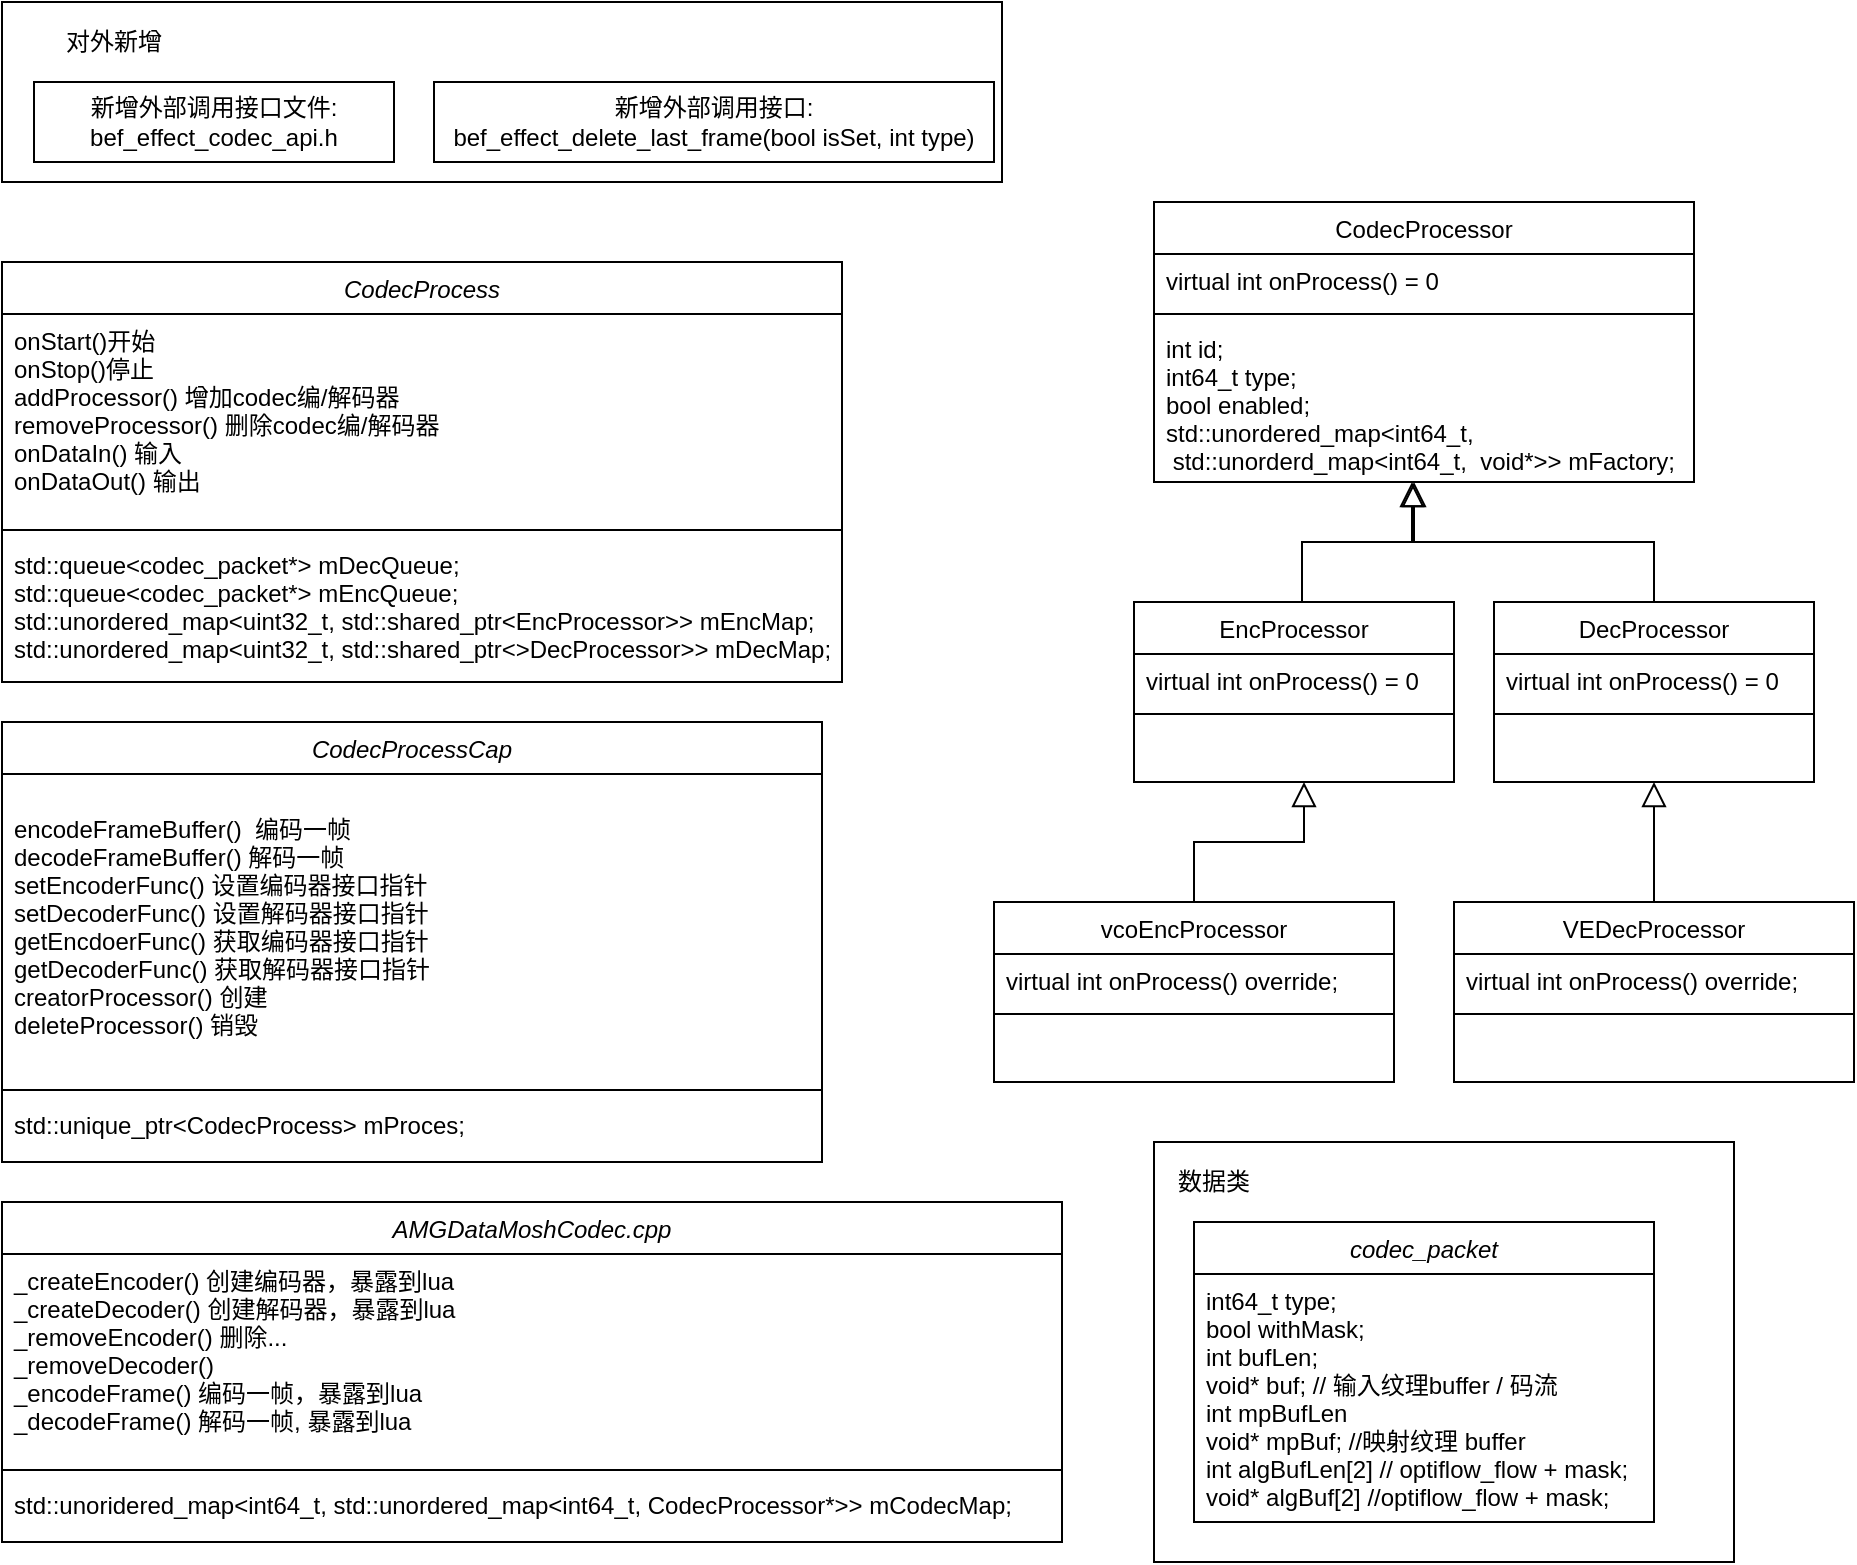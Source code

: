 <mxfile version="14.7.4" type="github">
  <diagram id="C5RBs43oDa-KdzZeNtuy" name="Page-1">
    <mxGraphModel dx="2125" dy="1980" grid="1" gridSize="10" guides="1" tooltips="1" connect="1" arrows="1" fold="1" page="1" pageScale="1" pageWidth="827" pageHeight="1169" math="0" shadow="0">
      <root>
        <mxCell id="WIyWlLk6GJQsqaUBKTNV-0" />
        <mxCell id="WIyWlLk6GJQsqaUBKTNV-1" parent="WIyWlLk6GJQsqaUBKTNV-0" />
        <mxCell id="XxLwCIDW44UeVF3s0yOt-61" value="" style="rounded=0;whiteSpace=wrap;html=1;" vertex="1" parent="WIyWlLk6GJQsqaUBKTNV-1">
          <mxGeometry x="570" y="490" width="290" height="210" as="geometry" />
        </mxCell>
        <mxCell id="XxLwCIDW44UeVF3s0yOt-3" value="" style="rounded=0;whiteSpace=wrap;html=1;" vertex="1" parent="WIyWlLk6GJQsqaUBKTNV-1">
          <mxGeometry x="-6" y="-80" width="500" height="90" as="geometry" />
        </mxCell>
        <mxCell id="XxLwCIDW44UeVF3s0yOt-0" value="新增外部调用接口文件:&lt;br&gt;bef_effect_codec_api.h" style="rounded=0;whiteSpace=wrap;html=1;" vertex="1" parent="WIyWlLk6GJQsqaUBKTNV-1">
          <mxGeometry x="10" y="-40" width="180" height="40" as="geometry" />
        </mxCell>
        <mxCell id="XxLwCIDW44UeVF3s0yOt-1" value="新增外部调用接口:&lt;br&gt;bef_effect_delete_last_frame(bool isSet, int type)" style="rounded=0;whiteSpace=wrap;html=1;" vertex="1" parent="WIyWlLk6GJQsqaUBKTNV-1">
          <mxGeometry x="210" y="-40" width="280" height="40" as="geometry" />
        </mxCell>
        <mxCell id="XxLwCIDW44UeVF3s0yOt-4" value="对外新增" style="text;html=1;strokeColor=none;fillColor=none;align=center;verticalAlign=middle;whiteSpace=wrap;rounded=0;" vertex="1" parent="WIyWlLk6GJQsqaUBKTNV-1">
          <mxGeometry x="10" y="-70" width="80" height="20" as="geometry" />
        </mxCell>
        <mxCell id="XxLwCIDW44UeVF3s0yOt-8" value="CodecProcess" style="swimlane;fontStyle=2;align=center;verticalAlign=top;childLayout=stackLayout;horizontal=1;startSize=26;horizontalStack=0;resizeParent=1;resizeLast=0;collapsible=1;marginBottom=0;rounded=0;shadow=0;strokeWidth=1;" vertex="1" parent="WIyWlLk6GJQsqaUBKTNV-1">
          <mxGeometry x="-6" y="50" width="420" height="210" as="geometry">
            <mxRectangle x="230" y="140" width="160" height="26" as="alternateBounds" />
          </mxGeometry>
        </mxCell>
        <mxCell id="XxLwCIDW44UeVF3s0yOt-11" value="onStart()开始&#xa;onStop()停止&#xa;addProcessor() 增加codec编/解码器&#xa;removeProcessor() 删除codec编/解码器&#xa;onDataIn() 输入&#xa;onDataOut() 输出&#xa;" style="text;align=left;verticalAlign=top;spacingLeft=4;spacingRight=4;overflow=hidden;rotatable=0;points=[[0,0.5],[1,0.5]];portConstraint=eastwest;rounded=0;shadow=0;html=0;" vertex="1" parent="XxLwCIDW44UeVF3s0yOt-8">
          <mxGeometry y="26" width="420" height="104" as="geometry" />
        </mxCell>
        <mxCell id="XxLwCIDW44UeVF3s0yOt-12" value="" style="line;html=1;strokeWidth=1;align=left;verticalAlign=middle;spacingTop=-1;spacingLeft=3;spacingRight=3;rotatable=0;labelPosition=right;points=[];portConstraint=eastwest;" vertex="1" parent="XxLwCIDW44UeVF3s0yOt-8">
          <mxGeometry y="130" width="420" height="8" as="geometry" />
        </mxCell>
        <mxCell id="XxLwCIDW44UeVF3s0yOt-14" value="std::queue&lt;codec_packet*&gt; mDecQueue;&#xa;std::queue&lt;codec_packet*&gt; mEncQueue;&#xa;std::unordered_map&lt;uint32_t, std::shared_ptr&lt;EncProcessor&gt;&gt; mEncMap;&#xa;std::unordered_map&lt;uint32_t, std::shared_ptr&lt;&gt;DecProcessor&gt;&gt; mDecMap;" style="text;align=left;verticalAlign=top;spacingLeft=4;spacingRight=4;overflow=hidden;rotatable=0;points=[[0,0.5],[1,0.5]];portConstraint=eastwest;rounded=0;shadow=0;html=0;" vertex="1" parent="XxLwCIDW44UeVF3s0yOt-8">
          <mxGeometry y="138" width="420" height="72" as="geometry" />
        </mxCell>
        <mxCell id="XxLwCIDW44UeVF3s0yOt-24" value="EncProcessor" style="swimlane;fontStyle=0;align=center;verticalAlign=top;childLayout=stackLayout;horizontal=1;startSize=26;horizontalStack=0;resizeParent=1;resizeLast=0;collapsible=1;marginBottom=0;rounded=0;shadow=0;strokeWidth=1;" vertex="1" parent="WIyWlLk6GJQsqaUBKTNV-1">
          <mxGeometry x="560" y="220" width="160" height="90" as="geometry">
            <mxRectangle x="550" y="140" width="160" height="26" as="alternateBounds" />
          </mxGeometry>
        </mxCell>
        <mxCell id="XxLwCIDW44UeVF3s0yOt-25" value="virtual int onProcess() = 0" style="text;align=left;verticalAlign=top;spacingLeft=4;spacingRight=4;overflow=hidden;rotatable=0;points=[[0,0.5],[1,0.5]];portConstraint=eastwest;" vertex="1" parent="XxLwCIDW44UeVF3s0yOt-24">
          <mxGeometry y="26" width="160" height="26" as="geometry" />
        </mxCell>
        <mxCell id="XxLwCIDW44UeVF3s0yOt-30" value="" style="line;html=1;strokeWidth=1;align=left;verticalAlign=middle;spacingTop=-1;spacingLeft=3;spacingRight=3;rotatable=0;labelPosition=right;points=[];portConstraint=eastwest;" vertex="1" parent="XxLwCIDW44UeVF3s0yOt-24">
          <mxGeometry y="52" width="160" height="8" as="geometry" />
        </mxCell>
        <mxCell id="XxLwCIDW44UeVF3s0yOt-33" value="DecProcessor" style="swimlane;fontStyle=0;align=center;verticalAlign=top;childLayout=stackLayout;horizontal=1;startSize=26;horizontalStack=0;resizeParent=1;resizeLast=0;collapsible=1;marginBottom=0;rounded=0;shadow=0;strokeWidth=1;" vertex="1" parent="WIyWlLk6GJQsqaUBKTNV-1">
          <mxGeometry x="740" y="220" width="160" height="90" as="geometry">
            <mxRectangle x="550" y="140" width="160" height="26" as="alternateBounds" />
          </mxGeometry>
        </mxCell>
        <mxCell id="XxLwCIDW44UeVF3s0yOt-38" value="virtual int onProcess() = 0" style="text;align=left;verticalAlign=top;spacingLeft=4;spacingRight=4;overflow=hidden;rotatable=0;points=[[0,0.5],[1,0.5]];portConstraint=eastwest;rounded=0;shadow=0;html=0;" vertex="1" parent="XxLwCIDW44UeVF3s0yOt-33">
          <mxGeometry y="26" width="160" height="26" as="geometry" />
        </mxCell>
        <mxCell id="XxLwCIDW44UeVF3s0yOt-39" value="" style="line;html=1;strokeWidth=1;align=left;verticalAlign=middle;spacingTop=-1;spacingLeft=3;spacingRight=3;rotatable=0;labelPosition=right;points=[];portConstraint=eastwest;" vertex="1" parent="XxLwCIDW44UeVF3s0yOt-33">
          <mxGeometry y="52" width="160" height="8" as="geometry" />
        </mxCell>
        <mxCell id="XxLwCIDW44UeVF3s0yOt-48" value="" style="endArrow=block;endSize=10;endFill=0;shadow=0;strokeWidth=1;rounded=0;edgeStyle=elbowEdgeStyle;elbow=vertical;entryX=0.5;entryY=1;entryDx=0;entryDy=0;exitX=0.5;exitY=0;exitDx=0;exitDy=0;" edge="1" parent="WIyWlLk6GJQsqaUBKTNV-1">
          <mxGeometry width="160" relative="1" as="geometry">
            <mxPoint x="644" y="220" as="sourcePoint" />
            <mxPoint x="699" y="160" as="targetPoint" />
          </mxGeometry>
        </mxCell>
        <mxCell id="XxLwCIDW44UeVF3s0yOt-49" value="" style="endArrow=block;endSize=10;endFill=0;shadow=0;strokeWidth=1;rounded=0;edgeStyle=elbowEdgeStyle;elbow=vertical;exitX=0.5;exitY=0;exitDx=0;exitDy=0;" edge="1" parent="WIyWlLk6GJQsqaUBKTNV-1" source="XxLwCIDW44UeVF3s0yOt-33">
          <mxGeometry width="160" relative="1" as="geometry">
            <mxPoint x="650" y="230" as="sourcePoint" />
            <mxPoint x="700" y="160" as="targetPoint" />
          </mxGeometry>
        </mxCell>
        <mxCell id="XxLwCIDW44UeVF3s0yOt-50" value="vcoEncProcessor" style="swimlane;fontStyle=0;align=center;verticalAlign=top;childLayout=stackLayout;horizontal=1;startSize=26;horizontalStack=0;resizeParent=1;resizeLast=0;collapsible=1;marginBottom=0;rounded=0;shadow=0;strokeWidth=1;" vertex="1" parent="WIyWlLk6GJQsqaUBKTNV-1">
          <mxGeometry x="490" y="370" width="200" height="90" as="geometry">
            <mxRectangle x="550" y="140" width="160" height="26" as="alternateBounds" />
          </mxGeometry>
        </mxCell>
        <mxCell id="XxLwCIDW44UeVF3s0yOt-51" value="virtual int onProcess() override;" style="text;align=left;verticalAlign=top;spacingLeft=4;spacingRight=4;overflow=hidden;rotatable=0;points=[[0,0.5],[1,0.5]];portConstraint=eastwest;" vertex="1" parent="XxLwCIDW44UeVF3s0yOt-50">
          <mxGeometry y="26" width="200" height="26" as="geometry" />
        </mxCell>
        <mxCell id="XxLwCIDW44UeVF3s0yOt-52" value="" style="line;html=1;strokeWidth=1;align=left;verticalAlign=middle;spacingTop=-1;spacingLeft=3;spacingRight=3;rotatable=0;labelPosition=right;points=[];portConstraint=eastwest;" vertex="1" parent="XxLwCIDW44UeVF3s0yOt-50">
          <mxGeometry y="52" width="200" height="8" as="geometry" />
        </mxCell>
        <mxCell id="XxLwCIDW44UeVF3s0yOt-53" value="" style="endArrow=block;endSize=10;endFill=0;shadow=0;strokeWidth=1;rounded=0;edgeStyle=elbowEdgeStyle;elbow=vertical;entryX=0.5;entryY=1;entryDx=0;entryDy=0;exitX=0.5;exitY=0;exitDx=0;exitDy=0;" edge="1" parent="WIyWlLk6GJQsqaUBKTNV-1">
          <mxGeometry width="160" relative="1" as="geometry">
            <mxPoint x="590" y="370" as="sourcePoint" />
            <mxPoint x="645" y="310" as="targetPoint" />
          </mxGeometry>
        </mxCell>
        <mxCell id="XxLwCIDW44UeVF3s0yOt-54" value="VEDecProcessor" style="swimlane;fontStyle=0;align=center;verticalAlign=top;childLayout=stackLayout;horizontal=1;startSize=26;horizontalStack=0;resizeParent=1;resizeLast=0;collapsible=1;marginBottom=0;rounded=0;shadow=0;strokeWidth=1;" vertex="1" parent="WIyWlLk6GJQsqaUBKTNV-1">
          <mxGeometry x="720" y="370" width="200" height="90" as="geometry">
            <mxRectangle x="550" y="140" width="160" height="26" as="alternateBounds" />
          </mxGeometry>
        </mxCell>
        <mxCell id="XxLwCIDW44UeVF3s0yOt-55" value="virtual int onProcess() override;" style="text;align=left;verticalAlign=top;spacingLeft=4;spacingRight=4;overflow=hidden;rotatable=0;points=[[0,0.5],[1,0.5]];portConstraint=eastwest;" vertex="1" parent="XxLwCIDW44UeVF3s0yOt-54">
          <mxGeometry y="26" width="200" height="26" as="geometry" />
        </mxCell>
        <mxCell id="XxLwCIDW44UeVF3s0yOt-56" value="" style="line;html=1;strokeWidth=1;align=left;verticalAlign=middle;spacingTop=-1;spacingLeft=3;spacingRight=3;rotatable=0;labelPosition=right;points=[];portConstraint=eastwest;" vertex="1" parent="XxLwCIDW44UeVF3s0yOt-54">
          <mxGeometry y="52" width="200" height="8" as="geometry" />
        </mxCell>
        <mxCell id="XxLwCIDW44UeVF3s0yOt-57" value="" style="endArrow=block;endSize=10;endFill=0;shadow=0;strokeWidth=1;rounded=0;edgeStyle=elbowEdgeStyle;elbow=vertical;entryX=0.5;entryY=1;entryDx=0;entryDy=0;" edge="1" parent="WIyWlLk6GJQsqaUBKTNV-1" source="XxLwCIDW44UeVF3s0yOt-54" target="XxLwCIDW44UeVF3s0yOt-33">
          <mxGeometry width="160" relative="1" as="geometry">
            <mxPoint x="600" y="380" as="sourcePoint" />
            <mxPoint x="655" y="320" as="targetPoint" />
          </mxGeometry>
        </mxCell>
        <mxCell id="XxLwCIDW44UeVF3s0yOt-58" value="codec_packet" style="swimlane;fontStyle=2;align=center;verticalAlign=top;childLayout=stackLayout;horizontal=1;startSize=26;horizontalStack=0;resizeParent=1;resizeLast=0;collapsible=1;marginBottom=0;rounded=0;shadow=0;strokeWidth=1;" vertex="1" parent="WIyWlLk6GJQsqaUBKTNV-1">
          <mxGeometry x="590" y="530" width="230" height="150" as="geometry">
            <mxRectangle x="230" y="140" width="160" height="26" as="alternateBounds" />
          </mxGeometry>
        </mxCell>
        <mxCell id="XxLwCIDW44UeVF3s0yOt-60" value="int64_t type;&#xa;bool withMask;&#xa;int bufLen;&#xa;void* buf; // 输入纹理buffer / 码流&#xa;int mpBufLen&#xa;void* mpBuf; //映射纹理 buffer&#xa;int algBufLen[2] // optiflow_flow + mask;&#xa;void* algBuf[2] //optiflow_flow + mask;&#xa;" style="text;align=left;verticalAlign=top;spacingLeft=4;spacingRight=4;overflow=hidden;rotatable=0;points=[[0,0.5],[1,0.5]];portConstraint=eastwest;rounded=0;shadow=0;html=0;" vertex="1" parent="XxLwCIDW44UeVF3s0yOt-58">
          <mxGeometry y="26" width="230" height="124" as="geometry" />
        </mxCell>
        <mxCell id="XxLwCIDW44UeVF3s0yOt-62" value="数据类" style="text;html=1;strokeColor=none;fillColor=none;align=center;verticalAlign=middle;whiteSpace=wrap;rounded=0;" vertex="1" parent="WIyWlLk6GJQsqaUBKTNV-1">
          <mxGeometry x="580" y="500" width="40" height="20" as="geometry" />
        </mxCell>
        <mxCell id="XxLwCIDW44UeVF3s0yOt-63" value="CodecProcessor" style="swimlane;fontStyle=0;align=center;verticalAlign=top;childLayout=stackLayout;horizontal=1;startSize=26;horizontalStack=0;resizeParent=1;resizeLast=0;collapsible=1;marginBottom=0;rounded=0;shadow=0;strokeWidth=1;" vertex="1" parent="WIyWlLk6GJQsqaUBKTNV-1">
          <mxGeometry x="570" y="20" width="270" height="140" as="geometry">
            <mxRectangle x="550" y="140" width="160" height="26" as="alternateBounds" />
          </mxGeometry>
        </mxCell>
        <mxCell id="XxLwCIDW44UeVF3s0yOt-64" value="virtual int onProcess() = 0" style="text;align=left;verticalAlign=top;spacingLeft=4;spacingRight=4;overflow=hidden;rotatable=0;points=[[0,0.5],[1,0.5]];portConstraint=eastwest;" vertex="1" parent="XxLwCIDW44UeVF3s0yOt-63">
          <mxGeometry y="26" width="270" height="26" as="geometry" />
        </mxCell>
        <mxCell id="XxLwCIDW44UeVF3s0yOt-65" value="" style="line;html=1;strokeWidth=1;align=left;verticalAlign=middle;spacingTop=-1;spacingLeft=3;spacingRight=3;rotatable=0;labelPosition=right;points=[];portConstraint=eastwest;" vertex="1" parent="XxLwCIDW44UeVF3s0yOt-63">
          <mxGeometry y="52" width="270" height="8" as="geometry" />
        </mxCell>
        <mxCell id="XxLwCIDW44UeVF3s0yOt-66" value="int id;&#xa;int64_t type;&#xa;bool enabled;&#xa;std::unordered_map&lt;int64_t,&#xa; std::unorderd_map&lt;int64_t,  void*&gt;&gt; mFactory;" style="text;align=left;verticalAlign=top;spacingLeft=4;spacingRight=4;overflow=hidden;rotatable=0;points=[[0,0.5],[1,0.5]];portConstraint=eastwest;" vertex="1" parent="XxLwCIDW44UeVF3s0yOt-63">
          <mxGeometry y="60" width="270" height="80" as="geometry" />
        </mxCell>
        <mxCell id="XxLwCIDW44UeVF3s0yOt-67" value="CodecProcessCap" style="swimlane;fontStyle=2;align=center;verticalAlign=top;childLayout=stackLayout;horizontal=1;startSize=26;horizontalStack=0;resizeParent=1;resizeLast=0;collapsible=1;marginBottom=0;rounded=0;shadow=0;strokeWidth=1;" vertex="1" parent="WIyWlLk6GJQsqaUBKTNV-1">
          <mxGeometry x="-6" y="280" width="410" height="220" as="geometry">
            <mxRectangle x="230" y="140" width="160" height="26" as="alternateBounds" />
          </mxGeometry>
        </mxCell>
        <mxCell id="XxLwCIDW44UeVF3s0yOt-68" value="&#xa;encodeFrameBuffer()  编码一帧&#xa;decodeFrameBuffer() 解码一帧&#xa;setEncoderFunc() 设置编码器接口指针&#xa;setDecoderFunc() 设置解码器接口指针&#xa;getEncdoerFunc() 获取编码器接口指针&#xa;getDecoderFunc() 获取解码器接口指针&#xa;creatorProcessor() 创建&#xa;deleteProcessor() 销毁" style="text;align=left;verticalAlign=top;spacingLeft=4;spacingRight=4;overflow=hidden;rotatable=0;points=[[0,0.5],[1,0.5]];portConstraint=eastwest;rounded=0;shadow=0;html=0;" vertex="1" parent="XxLwCIDW44UeVF3s0yOt-67">
          <mxGeometry y="26" width="410" height="154" as="geometry" />
        </mxCell>
        <mxCell id="XxLwCIDW44UeVF3s0yOt-69" value="" style="line;html=1;strokeWidth=1;align=left;verticalAlign=middle;spacingTop=-1;spacingLeft=3;spacingRight=3;rotatable=0;labelPosition=right;points=[];portConstraint=eastwest;" vertex="1" parent="XxLwCIDW44UeVF3s0yOt-67">
          <mxGeometry y="180" width="410" height="8" as="geometry" />
        </mxCell>
        <mxCell id="XxLwCIDW44UeVF3s0yOt-70" value="std::unique_ptr&lt;CodecProcess&gt; mProces;&#xa;" style="text;align=left;verticalAlign=top;spacingLeft=4;spacingRight=4;overflow=hidden;rotatable=0;points=[[0,0.5],[1,0.5]];portConstraint=eastwest;rounded=0;shadow=0;html=0;" vertex="1" parent="XxLwCIDW44UeVF3s0yOt-67">
          <mxGeometry y="188" width="410" height="32" as="geometry" />
        </mxCell>
        <mxCell id="XxLwCIDW44UeVF3s0yOt-75" value="AMGDataMoshCodec.cpp" style="swimlane;fontStyle=2;align=center;verticalAlign=top;childLayout=stackLayout;horizontal=1;startSize=26;horizontalStack=0;resizeParent=1;resizeLast=0;collapsible=1;marginBottom=0;rounded=0;shadow=0;strokeWidth=1;" vertex="1" parent="WIyWlLk6GJQsqaUBKTNV-1">
          <mxGeometry x="-6" y="520" width="530" height="170" as="geometry">
            <mxRectangle x="230" y="140" width="160" height="26" as="alternateBounds" />
          </mxGeometry>
        </mxCell>
        <mxCell id="XxLwCIDW44UeVF3s0yOt-76" value="_createEncoder() 创建编码器，暴露到lua&#xa;_createDecoder() 创建解码器，暴露到lua&#xa;_removeEncoder() 删除...&#xa;_removeDecoder()&#xa;_encodeFrame() 编码一帧，暴露到lua&#xa;_decodeFrame() 解码一帧, 暴露到lua&#xa;" style="text;align=left;verticalAlign=top;spacingLeft=4;spacingRight=4;overflow=hidden;rotatable=0;points=[[0,0.5],[1,0.5]];portConstraint=eastwest;rounded=0;shadow=0;html=0;" vertex="1" parent="XxLwCIDW44UeVF3s0yOt-75">
          <mxGeometry y="26" width="530" height="104" as="geometry" />
        </mxCell>
        <mxCell id="XxLwCIDW44UeVF3s0yOt-77" value="" style="line;html=1;strokeWidth=1;align=left;verticalAlign=middle;spacingTop=-1;spacingLeft=3;spacingRight=3;rotatable=0;labelPosition=right;points=[];portConstraint=eastwest;" vertex="1" parent="XxLwCIDW44UeVF3s0yOt-75">
          <mxGeometry y="130" width="530" height="8" as="geometry" />
        </mxCell>
        <mxCell id="XxLwCIDW44UeVF3s0yOt-78" value="std::unoridered_map&lt;int64_t, std::unordered_map&lt;int64_t, CodecProcessor*&gt;&gt; mCodecMap;" style="text;align=left;verticalAlign=top;spacingLeft=4;spacingRight=4;overflow=hidden;rotatable=0;points=[[0,0.5],[1,0.5]];portConstraint=eastwest;rounded=0;shadow=0;html=0;" vertex="1" parent="XxLwCIDW44UeVF3s0yOt-75">
          <mxGeometry y="138" width="530" height="32" as="geometry" />
        </mxCell>
      </root>
    </mxGraphModel>
  </diagram>
</mxfile>
